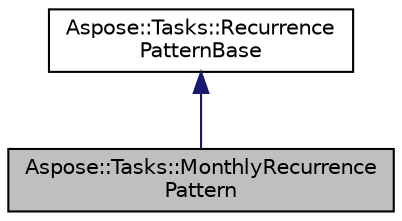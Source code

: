 digraph "Aspose::Tasks::MonthlyRecurrencePattern"
{
 // LATEX_PDF_SIZE
  edge [fontname="Helvetica",fontsize="10",labelfontname="Helvetica",labelfontsize="10"];
  node [fontname="Helvetica",fontsize="10",shape=record];
  Node1 [label="Aspose::Tasks::MonthlyRecurrence\lPattern",height=0.2,width=0.4,color="black", fillcolor="grey75", style="filled", fontcolor="black",tooltip="Represents the set of parameters are used to create a monthly recurring task in a project."];
  Node2 -> Node1 [dir="back",color="midnightblue",fontsize="10",style="solid",fontname="Helvetica"];
  Node2 [label="Aspose::Tasks::Recurrence\lPatternBase",height=0.2,width=0.4,color="black", fillcolor="white", style="filled",URL="$class_aspose_1_1_tasks_1_1_recurrence_pattern_base.html",tooltip="Represents the base class of recurrence pattern."];
}
